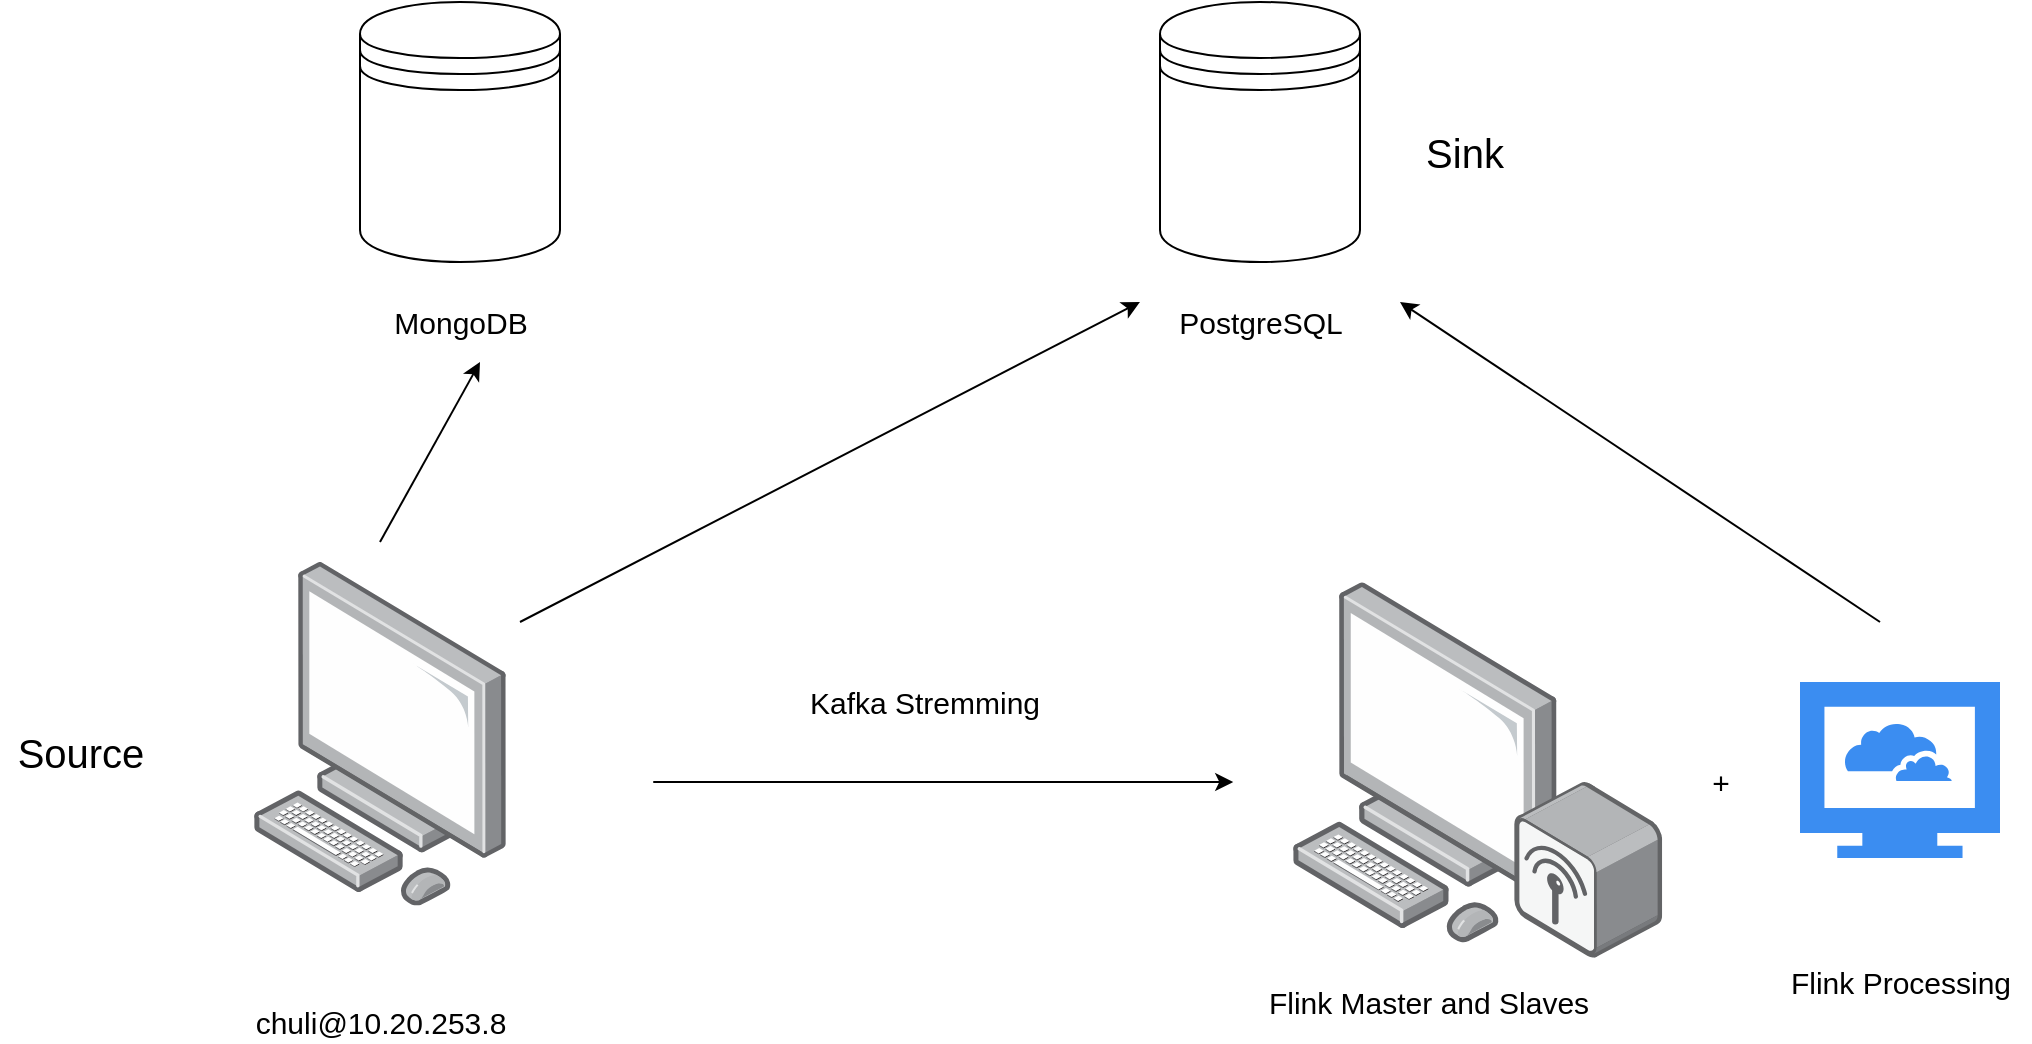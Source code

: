 <mxfile version="13.4.4" type="device"><diagram id="pF73AR4XUItzQ6mrJx7E" name="第 1 页"><mxGraphModel dx="1298" dy="850" grid="1" gridSize="10" guides="1" tooltips="1" connect="1" arrows="1" fold="1" page="1" pageScale="1" pageWidth="1654" pageHeight="1169" math="0" shadow="0"><root><mxCell id="0"/><mxCell id="1" parent="0"/><mxCell id="hcfMXMhIgancgj8fGezW-1" value="" style="points=[];aspect=fixed;html=1;align=center;shadow=0;dashed=0;image;image=img/lib/allied_telesis/computer_and_terminals/Personal_Computer.svg;" vertex="1" parent="1"><mxGeometry x="246.62" y="330" width="126.77" height="171.8" as="geometry"/></mxCell><mxCell id="2" value="chuli@10.20.253.8" style="text;html=1;align=center;verticalAlign=middle;resizable=0;points=[];autosize=1;strokeWidth=1;fontSize=15;" vertex="1" parent="1"><mxGeometry x="240" y="550" width="140" height="20" as="geometry"/></mxCell><mxCell id="hcfMXMhIgancgj8fGezW-2" value="" style="points=[];aspect=fixed;html=1;align=center;shadow=0;dashed=0;image;image=img/lib/allied_telesis/computer_and_terminals/Personal_Computer_Wireless.svg;strokeWidth=1;fontSize=15;" vertex="1" parent="1"><mxGeometry x="766.62" y="340" width="184.49" height="188" as="geometry"/></mxCell><mxCell id="hcfMXMhIgancgj8fGezW-3" value="" style="endArrow=classic;html=1;fontSize=15;" edge="1" parent="1"><mxGeometry width="50" height="50" relative="1" as="geometry"><mxPoint x="446.62" y="440" as="sourcePoint"/><mxPoint x="736.62" y="440" as="targetPoint"/></mxGeometry></mxCell><mxCell id="hcfMXMhIgancgj8fGezW-4" value="Kafka Stremming" style="text;html=1;align=center;verticalAlign=middle;resizable=0;points=[];autosize=1;fontSize=15;" vertex="1" parent="1"><mxGeometry x="516.62" y="390" width="130" height="20" as="geometry"/></mxCell><mxCell id="hcfMXMhIgancgj8fGezW-5" value="Flink Master and Slaves" style="text;html=1;align=center;verticalAlign=middle;resizable=0;points=[];autosize=1;fontSize=15;" vertex="1" parent="1"><mxGeometry x="743.62" y="540" width="180" height="20" as="geometry"/></mxCell><mxCell id="hcfMXMhIgancgj8fGezW-6" value="" style="shape=datastore;whiteSpace=wrap;html=1;strokeWidth=1;fontSize=15;" vertex="1" parent="1"><mxGeometry x="700" y="50" width="100" height="130" as="geometry"/></mxCell><mxCell id="hcfMXMhIgancgj8fGezW-7" value="" style="shape=datastore;whiteSpace=wrap;html=1;strokeWidth=1;fontSize=15;" vertex="1" parent="1"><mxGeometry x="300" y="50" width="100" height="130" as="geometry"/></mxCell><mxCell id="hcfMXMhIgancgj8fGezW-8" value="MongoDB" style="text;html=1;align=center;verticalAlign=middle;resizable=0;points=[];autosize=1;fontSize=15;" vertex="1" parent="1"><mxGeometry x="310" y="200" width="80" height="20" as="geometry"/></mxCell><mxCell id="hcfMXMhIgancgj8fGezW-9" value="PostgreSQL" style="text;html=1;align=center;verticalAlign=middle;resizable=0;points=[];autosize=1;fontSize=15;" vertex="1" parent="1"><mxGeometry x="700" y="200" width="100" height="20" as="geometry"/></mxCell><mxCell id="hcfMXMhIgancgj8fGezW-10" value="" style="endArrow=classic;html=1;fontSize=15;" edge="1" parent="1"><mxGeometry width="50" height="50" relative="1" as="geometry"><mxPoint x="310" y="320" as="sourcePoint"/><mxPoint x="360" y="230" as="targetPoint"/></mxGeometry></mxCell><mxCell id="hcfMXMhIgancgj8fGezW-11" value="" style="endArrow=classic;html=1;fontSize=15;" edge="1" parent="1"><mxGeometry width="50" height="50" relative="1" as="geometry"><mxPoint x="380" y="360" as="sourcePoint"/><mxPoint x="690" y="200" as="targetPoint"/></mxGeometry></mxCell><mxCell id="hcfMXMhIgancgj8fGezW-14" value="" style="html=1;aspect=fixed;strokeColor=none;shadow=0;align=center;verticalAlign=top;fillColor=#3B8DF1;shape=mxgraph.gcp2.cloud_computer;fontSize=15;" vertex="1" parent="1"><mxGeometry x="1020" y="390" width="100" height="88" as="geometry"/></mxCell><mxCell id="hcfMXMhIgancgj8fGezW-15" value="Flink Processing" style="text;html=1;align=center;verticalAlign=middle;resizable=0;points=[];autosize=1;fontSize=15;" vertex="1" parent="1"><mxGeometry x="1005" y="530" width="130" height="20" as="geometry"/></mxCell><mxCell id="hcfMXMhIgancgj8fGezW-16" value="" style="endArrow=classic;html=1;fontSize=15;" edge="1" parent="1"><mxGeometry width="50" height="50" relative="1" as="geometry"><mxPoint x="1060" y="360" as="sourcePoint"/><mxPoint x="820" y="200" as="targetPoint"/></mxGeometry></mxCell><mxCell id="hcfMXMhIgancgj8fGezW-17" value="+" style="text;html=1;align=center;verticalAlign=middle;resizable=0;points=[];autosize=1;fontSize=15;" vertex="1" parent="1"><mxGeometry x="970" y="430" width="20" height="20" as="geometry"/></mxCell><mxCell id="hcfMXMhIgancgj8fGezW-18" value="Source" style="text;html=1;align=center;verticalAlign=middle;resizable=0;points=[];autosize=1;fontSize=20;" vertex="1" parent="1"><mxGeometry x="120" y="410" width="80" height="30" as="geometry"/></mxCell><mxCell id="hcfMXMhIgancgj8fGezW-19" value="Sink" style="text;html=1;align=center;verticalAlign=middle;resizable=0;points=[];autosize=1;fontSize=20;" vertex="1" parent="1"><mxGeometry x="827" y="110" width="50" height="30" as="geometry"/></mxCell></root></mxGraphModel></diagram></mxfile>